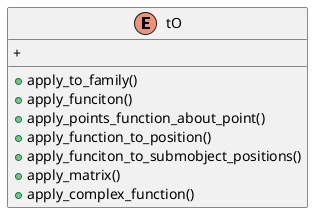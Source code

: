 @startuml 07应用函数
Enum transformOperations as "tO"{
    + apply_to_family()
    + apply_funciton()
    + apply_points_function_about_point()
    + apply_function_to_position()
    + apply_funciton_to_submobject_positions()
    + apply_matrix()
    + apply_complex_function()
    + 
}
@enduml